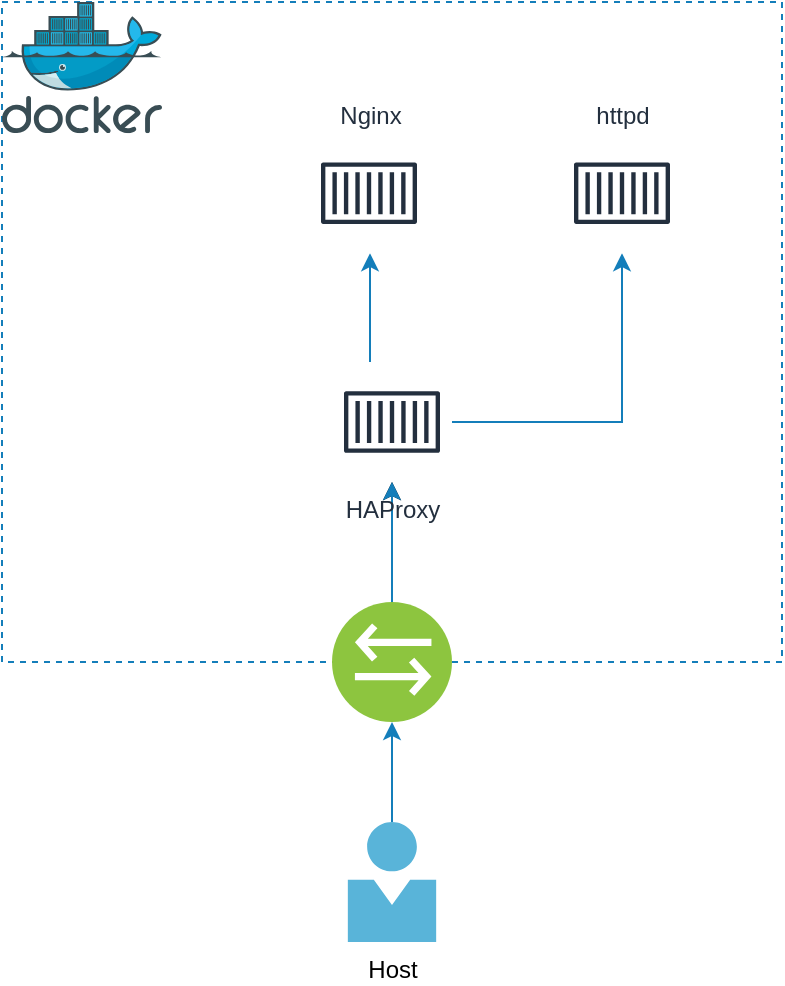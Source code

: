 <mxfile version="16.6.2" type="device"><diagram id="xk5v5iomB9fK6AgKKWT-" name="Page-1"><mxGraphModel dx="2066" dy="1133" grid="1" gridSize="10" guides="1" tooltips="1" connect="1" arrows="1" fold="1" page="1" pageScale="1" pageWidth="827" pageHeight="1169" math="0" shadow="0"><root><mxCell id="0"/><mxCell id="1" parent="0"/><mxCell id="VBhjS2DCvyJHIqZ9dlHG-8" value="" style="edgeStyle=orthogonalEdgeStyle;rounded=0;orthogonalLoop=1;jettySize=auto;html=1;" edge="1" parent="1" source="VBhjS2DCvyJHIqZ9dlHG-4" target="VBhjS2DCvyJHIqZ9dlHG-7"><mxGeometry relative="1" as="geometry"/></mxCell><mxCell id="VBhjS2DCvyJHIqZ9dlHG-3" value="" style="fillColor=none;strokeColor=#147EBA;dashed=1;verticalAlign=top;fontStyle=0;fontColor=#147EBA;" vertex="1" parent="1"><mxGeometry x="200" y="240" width="390" height="330" as="geometry"/></mxCell><mxCell id="VBhjS2DCvyJHIqZ9dlHG-13" value="" style="edgeStyle=orthogonalEdgeStyle;rounded=0;orthogonalLoop=1;jettySize=auto;html=1;strokeColor=#147EBA;" edge="1" parent="1" source="VBhjS2DCvyJHIqZ9dlHG-4" target="VBhjS2DCvyJHIqZ9dlHG-7"><mxGeometry relative="1" as="geometry"/></mxCell><mxCell id="VBhjS2DCvyJHIqZ9dlHG-1" value="" style="sketch=0;aspect=fixed;html=1;points=[];align=center;image;fontSize=12;image=img/lib/mscae/Docker.svg;" vertex="1" parent="1"><mxGeometry x="200" y="240" width="80" height="65.6" as="geometry"/></mxCell><mxCell id="VBhjS2DCvyJHIqZ9dlHG-4" value="" style="aspect=fixed;perimeter=ellipsePerimeter;html=1;align=center;shadow=0;dashed=0;fontColor=#4277BB;labelBackgroundColor=#ffffff;fontSize=12;spacingTop=3;image;image=img/lib/ibm/vpc/Bridge.svg;" vertex="1" parent="1"><mxGeometry x="365" y="540" width="60" height="60" as="geometry"/></mxCell><mxCell id="VBhjS2DCvyJHIqZ9dlHG-6" value="" style="edgeStyle=orthogonalEdgeStyle;rounded=0;orthogonalLoop=1;jettySize=auto;html=1;strokeColor=#147EBA;" edge="1" parent="1" source="VBhjS2DCvyJHIqZ9dlHG-5" target="VBhjS2DCvyJHIqZ9dlHG-4"><mxGeometry relative="1" as="geometry"/></mxCell><mxCell id="VBhjS2DCvyJHIqZ9dlHG-5" value="Host" style="sketch=0;aspect=fixed;html=1;points=[];align=center;image;fontSize=12;image=img/lib/mscae/Person.svg;" vertex="1" parent="1"><mxGeometry x="372.8" y="650" width="44.4" height="60" as="geometry"/></mxCell><mxCell id="VBhjS2DCvyJHIqZ9dlHG-11" value="" style="edgeStyle=orthogonalEdgeStyle;rounded=0;orthogonalLoop=1;jettySize=auto;html=1;strokeColor=#147EBA;" edge="1" parent="1" source="VBhjS2DCvyJHIqZ9dlHG-7" target="VBhjS2DCvyJHIqZ9dlHG-10"><mxGeometry relative="1" as="geometry"><Array as="points"><mxPoint x="384" y="400"/><mxPoint x="384" y="400"/></Array></mxGeometry></mxCell><mxCell id="VBhjS2DCvyJHIqZ9dlHG-12" style="edgeStyle=orthogonalEdgeStyle;rounded=0;orthogonalLoop=1;jettySize=auto;html=1;strokeColor=#147EBA;" edge="1" parent="1" source="VBhjS2DCvyJHIqZ9dlHG-7" target="VBhjS2DCvyJHIqZ9dlHG-9"><mxGeometry relative="1" as="geometry"/></mxCell><mxCell id="VBhjS2DCvyJHIqZ9dlHG-9" value="httpd" style="sketch=0;outlineConnect=0;fontColor=#232F3E;gradientColor=none;strokeColor=#232F3E;fillColor=#ffffff;dashed=0;verticalLabelPosition=top;verticalAlign=bottom;align=center;html=1;fontSize=12;fontStyle=0;aspect=fixed;shape=mxgraph.aws4.resourceIcon;resIcon=mxgraph.aws4.container_1;labelPosition=center;" vertex="1" parent="1"><mxGeometry x="480" y="305.6" width="60" height="60" as="geometry"/></mxCell><mxCell id="VBhjS2DCvyJHIqZ9dlHG-10" value="Nginx" style="sketch=0;outlineConnect=0;fontColor=#232F3E;gradientColor=none;strokeColor=#232F3E;fillColor=#ffffff;dashed=0;verticalLabelPosition=top;verticalAlign=bottom;align=center;html=1;fontSize=12;fontStyle=0;aspect=fixed;shape=mxgraph.aws4.resourceIcon;resIcon=mxgraph.aws4.container_1;labelPosition=center;" vertex="1" parent="1"><mxGeometry x="353.5" y="305.6" width="60" height="60" as="geometry"/></mxCell><mxCell id="VBhjS2DCvyJHIqZ9dlHG-7" value="HAProxy" style="sketch=0;outlineConnect=0;fontColor=#232F3E;gradientColor=none;strokeColor=#232F3E;fillColor=#ffffff;dashed=0;verticalLabelPosition=bottom;verticalAlign=top;align=center;html=1;fontSize=12;fontStyle=0;aspect=fixed;shape=mxgraph.aws4.resourceIcon;resIcon=mxgraph.aws4.container_1;" vertex="1" parent="1"><mxGeometry x="365" y="420" width="60" height="60" as="geometry"/></mxCell></root></mxGraphModel></diagram></mxfile>